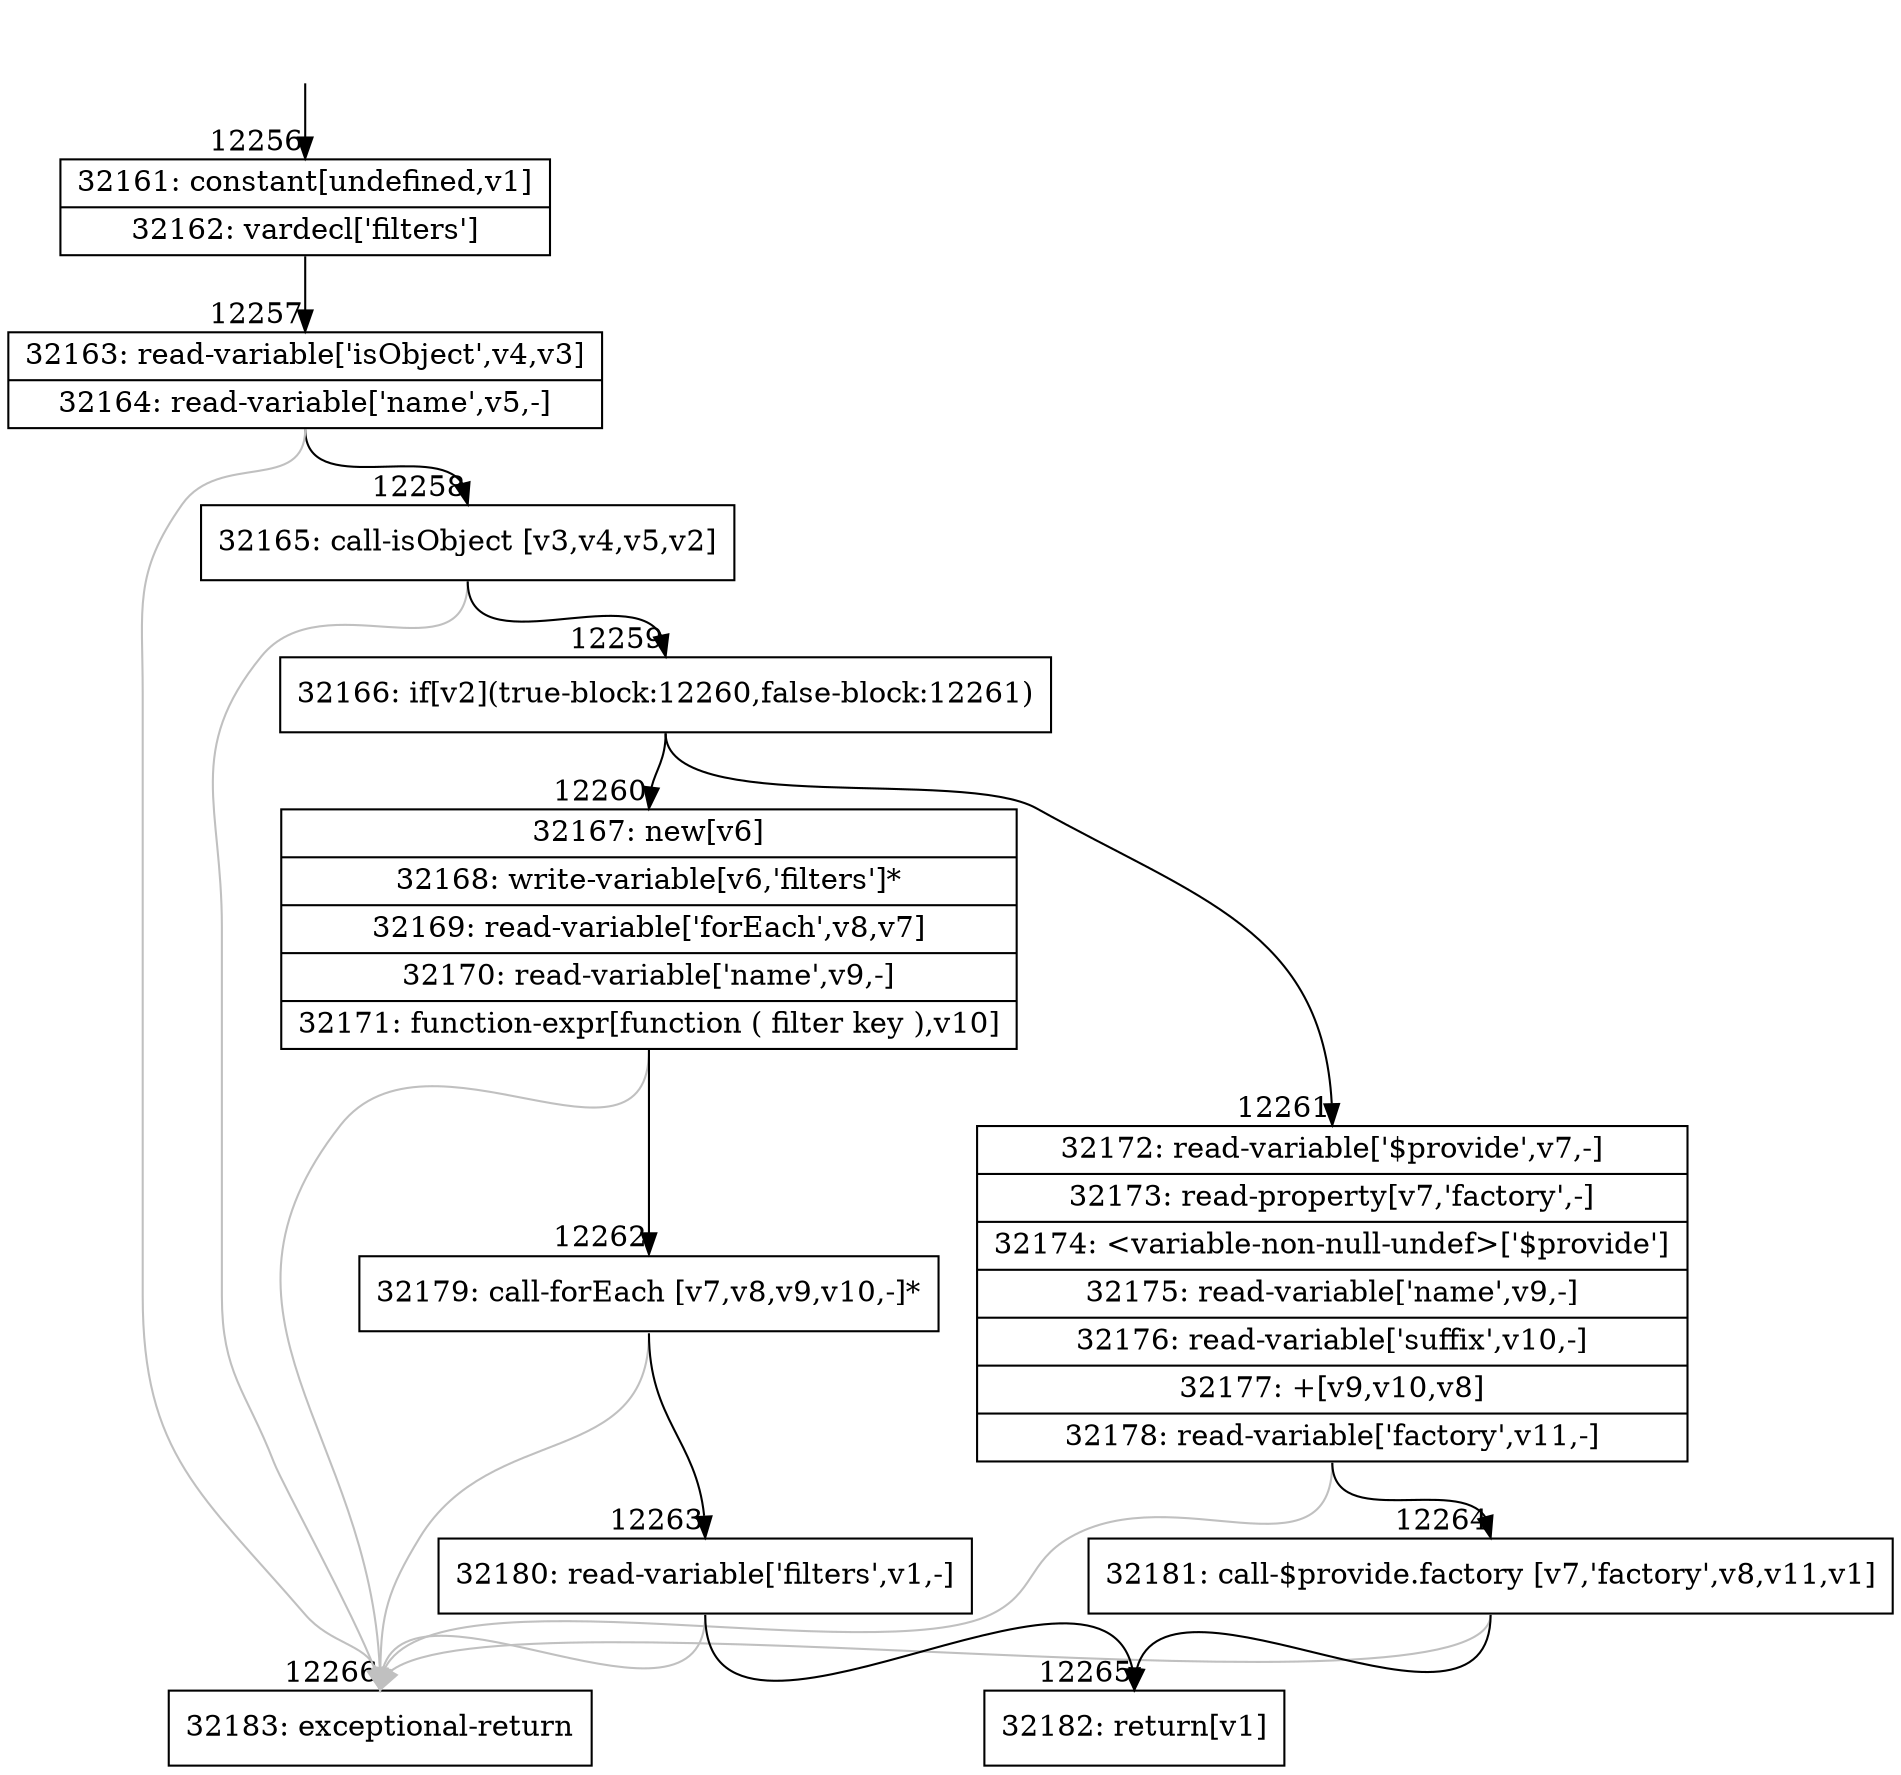 digraph {
rankdir="TD"
BB_entry954[shape=none,label=""];
BB_entry954 -> BB12256 [tailport=s, headport=n, headlabel="    12256"]
BB12256 [shape=record label="{32161: constant[undefined,v1]|32162: vardecl['filters']}" ] 
BB12256 -> BB12257 [tailport=s, headport=n, headlabel="      12257"]
BB12257 [shape=record label="{32163: read-variable['isObject',v4,v3]|32164: read-variable['name',v5,-]}" ] 
BB12257 -> BB12258 [tailport=s, headport=n, headlabel="      12258"]
BB12257 -> BB12266 [tailport=s, headport=n, color=gray, headlabel="      12266"]
BB12258 [shape=record label="{32165: call-isObject [v3,v4,v5,v2]}" ] 
BB12258 -> BB12259 [tailport=s, headport=n, headlabel="      12259"]
BB12258 -> BB12266 [tailport=s, headport=n, color=gray]
BB12259 [shape=record label="{32166: if[v2](true-block:12260,false-block:12261)}" ] 
BB12259 -> BB12260 [tailport=s, headport=n, headlabel="      12260"]
BB12259 -> BB12261 [tailport=s, headport=n, headlabel="      12261"]
BB12260 [shape=record label="{32167: new[v6]|32168: write-variable[v6,'filters']*|32169: read-variable['forEach',v8,v7]|32170: read-variable['name',v9,-]|32171: function-expr[function ( filter key ),v10]}" ] 
BB12260 -> BB12262 [tailport=s, headport=n, headlabel="      12262"]
BB12260 -> BB12266 [tailport=s, headport=n, color=gray]
BB12261 [shape=record label="{32172: read-variable['$provide',v7,-]|32173: read-property[v7,'factory',-]|32174: \<variable-non-null-undef\>['$provide']|32175: read-variable['name',v9,-]|32176: read-variable['suffix',v10,-]|32177: +[v9,v10,v8]|32178: read-variable['factory',v11,-]}" ] 
BB12261 -> BB12264 [tailport=s, headport=n, headlabel="      12264"]
BB12261 -> BB12266 [tailport=s, headport=n, color=gray]
BB12262 [shape=record label="{32179: call-forEach [v7,v8,v9,v10,-]*}" ] 
BB12262 -> BB12263 [tailport=s, headport=n, headlabel="      12263"]
BB12262 -> BB12266 [tailport=s, headport=n, color=gray]
BB12263 [shape=record label="{32180: read-variable['filters',v1,-]}" ] 
BB12263 -> BB12265 [tailport=s, headport=n, headlabel="      12265"]
BB12263 -> BB12266 [tailport=s, headport=n, color=gray]
BB12264 [shape=record label="{32181: call-$provide.factory [v7,'factory',v8,v11,v1]}" ] 
BB12264 -> BB12265 [tailport=s, headport=n]
BB12264 -> BB12266 [tailport=s, headport=n, color=gray]
BB12265 [shape=record label="{32182: return[v1]}" ] 
BB12266 [shape=record label="{32183: exceptional-return}" ] 
//#$~ 18084
}
